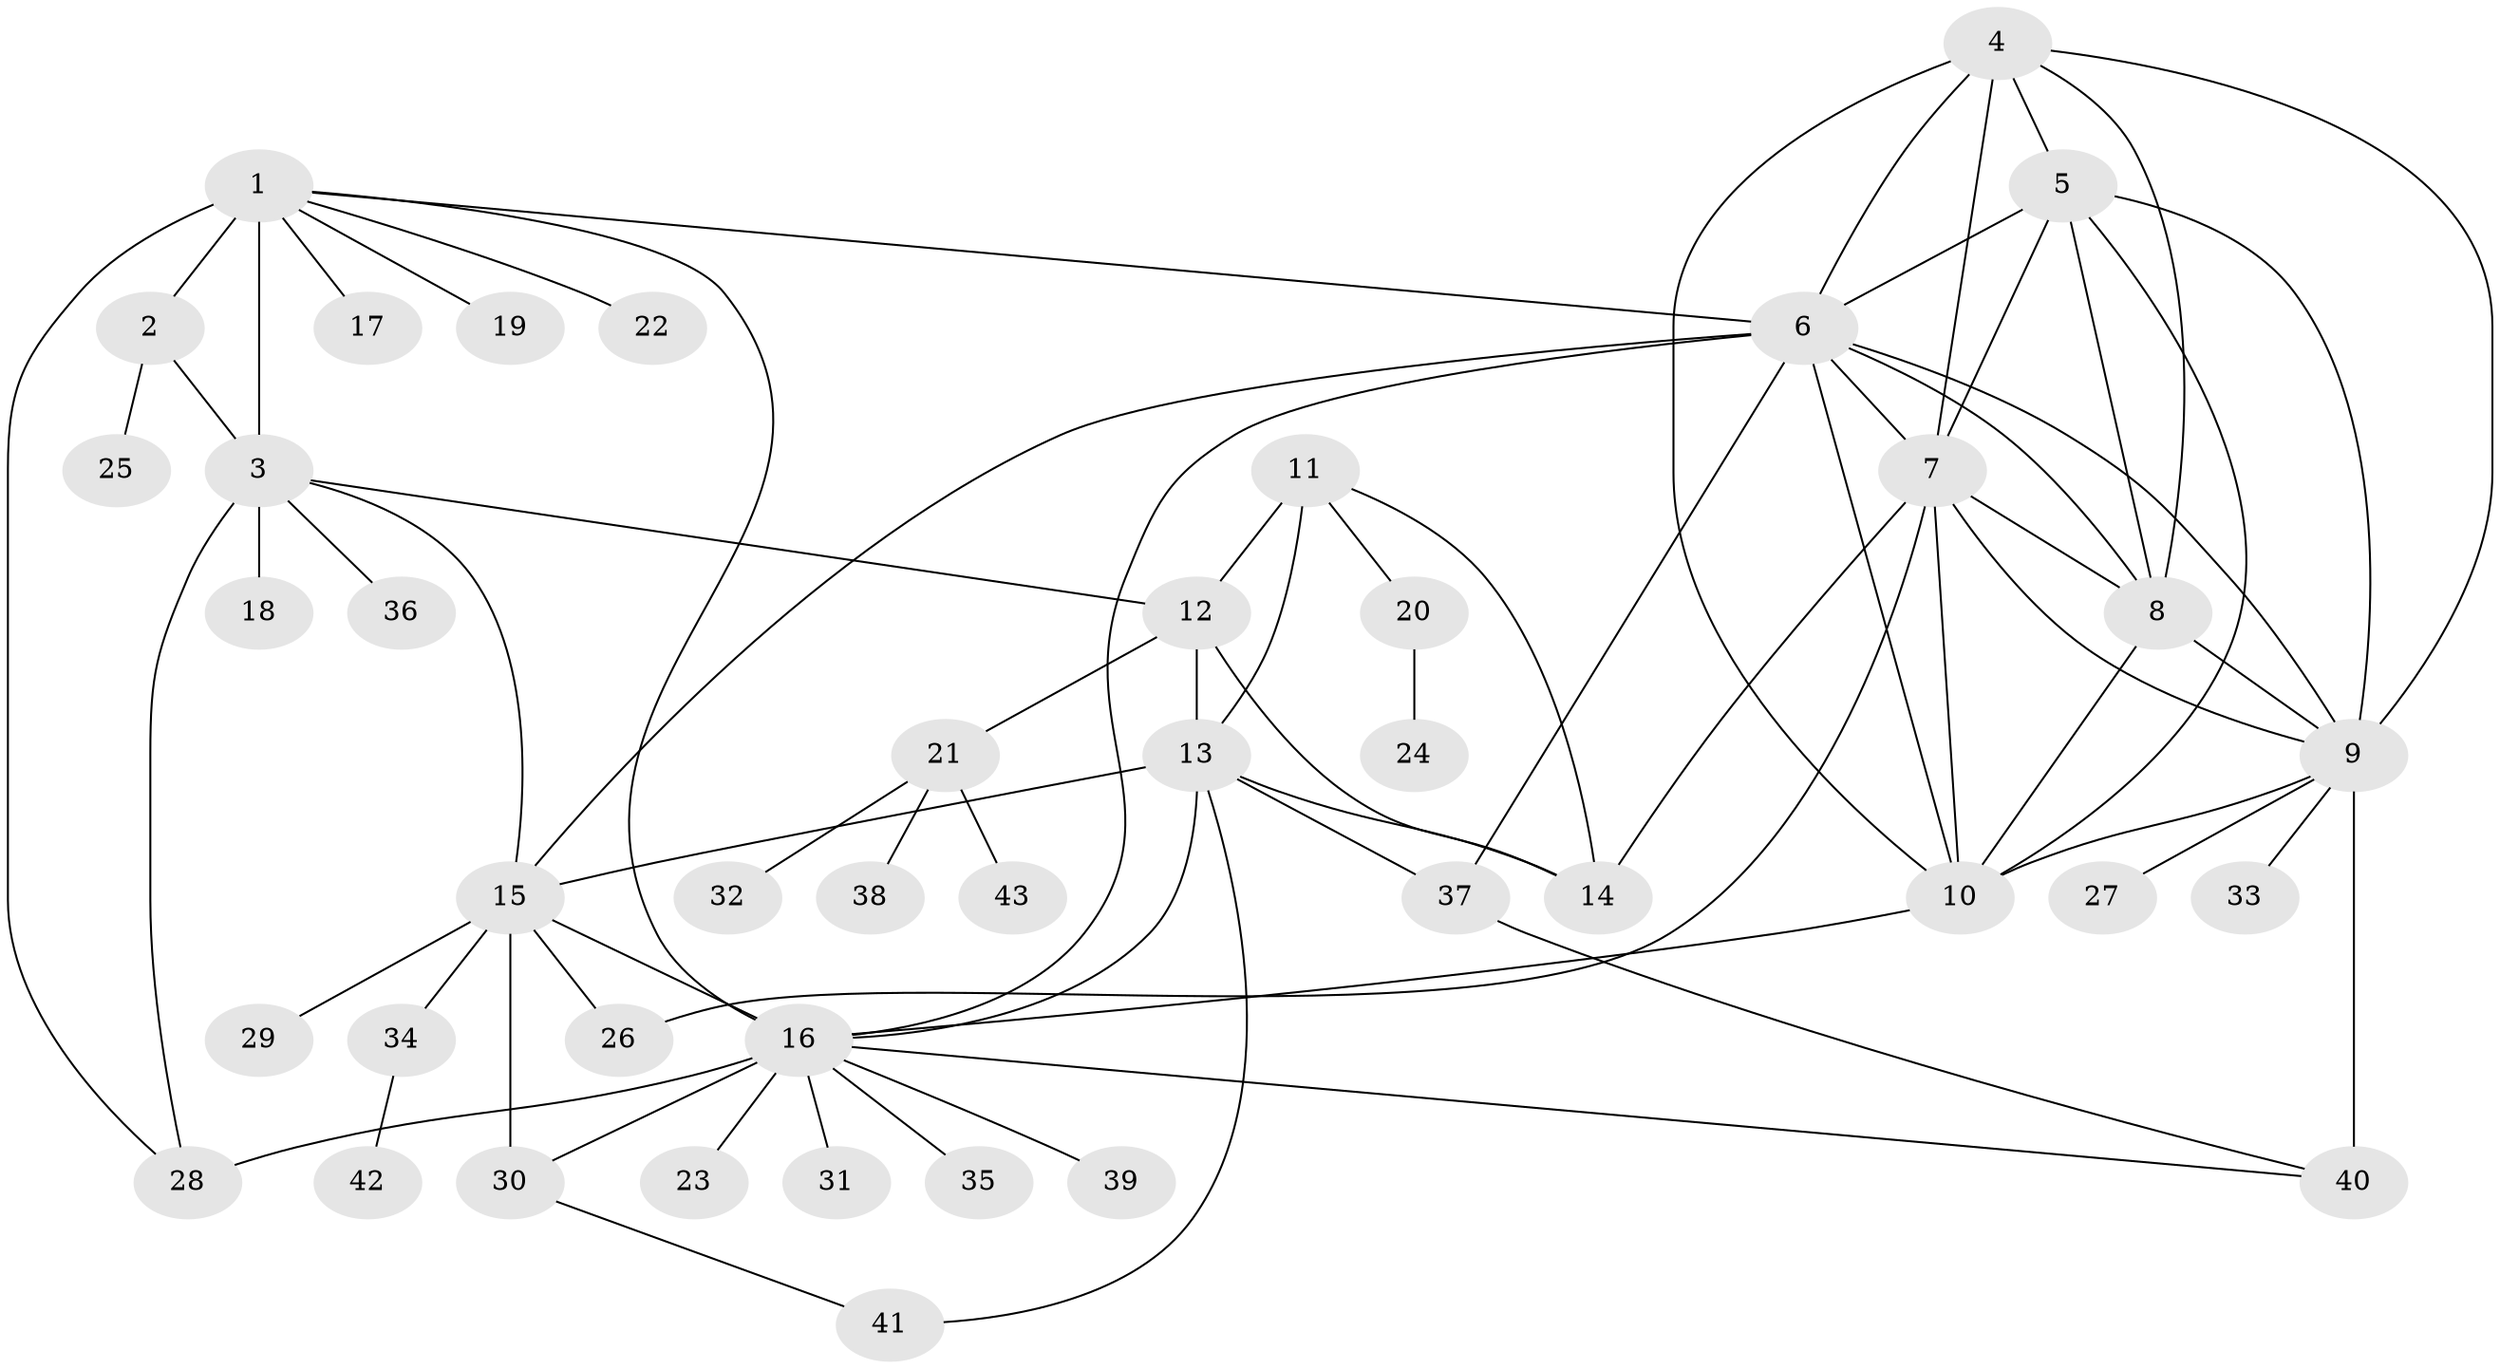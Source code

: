 // original degree distribution, {8: 0.05673758865248227, 9: 0.0425531914893617, 7: 0.06382978723404255, 13: 0.014184397163120567, 10: 0.014184397163120567, 14: 0.02127659574468085, 11: 0.028368794326241134, 6: 0.0070921985815602835, 2: 0.19148936170212766, 1: 0.524822695035461, 3: 0.028368794326241134, 5: 0.0070921985815602835}
// Generated by graph-tools (version 1.1) at 2025/52/03/04/25 22:52:11]
// undirected, 43 vertices, 76 edges
graph export_dot {
  node [color=gray90,style=filled];
  1;
  2;
  3;
  4;
  5;
  6;
  7;
  8;
  9;
  10;
  11;
  12;
  13;
  14;
  15;
  16;
  17;
  18;
  19;
  20;
  21;
  22;
  23;
  24;
  25;
  26;
  27;
  28;
  29;
  30;
  31;
  32;
  33;
  34;
  35;
  36;
  37;
  38;
  39;
  40;
  41;
  42;
  43;
  1 -- 2 [weight=5.0];
  1 -- 3 [weight=5.0];
  1 -- 6 [weight=1.0];
  1 -- 16 [weight=1.0];
  1 -- 17 [weight=1.0];
  1 -- 19 [weight=1.0];
  1 -- 22 [weight=1.0];
  1 -- 28 [weight=1.0];
  2 -- 3 [weight=1.0];
  2 -- 25 [weight=1.0];
  3 -- 12 [weight=1.0];
  3 -- 15 [weight=1.0];
  3 -- 18 [weight=1.0];
  3 -- 28 [weight=1.0];
  3 -- 36 [weight=1.0];
  4 -- 5 [weight=1.0];
  4 -- 6 [weight=1.0];
  4 -- 7 [weight=1.0];
  4 -- 8 [weight=1.0];
  4 -- 9 [weight=1.0];
  4 -- 10 [weight=1.0];
  5 -- 6 [weight=1.0];
  5 -- 7 [weight=1.0];
  5 -- 8 [weight=1.0];
  5 -- 9 [weight=1.0];
  5 -- 10 [weight=1.0];
  6 -- 7 [weight=1.0];
  6 -- 8 [weight=1.0];
  6 -- 9 [weight=1.0];
  6 -- 10 [weight=1.0];
  6 -- 15 [weight=1.0];
  6 -- 16 [weight=2.0];
  6 -- 37 [weight=2.0];
  7 -- 8 [weight=1.0];
  7 -- 9 [weight=1.0];
  7 -- 10 [weight=1.0];
  7 -- 14 [weight=1.0];
  7 -- 26 [weight=1.0];
  8 -- 9 [weight=1.0];
  8 -- 10 [weight=1.0];
  9 -- 10 [weight=1.0];
  9 -- 27 [weight=1.0];
  9 -- 33 [weight=1.0];
  9 -- 40 [weight=5.0];
  10 -- 16 [weight=1.0];
  11 -- 12 [weight=4.0];
  11 -- 13 [weight=4.0];
  11 -- 14 [weight=4.0];
  11 -- 20 [weight=1.0];
  12 -- 13 [weight=1.0];
  12 -- 14 [weight=1.0];
  12 -- 21 [weight=1.0];
  13 -- 14 [weight=1.0];
  13 -- 15 [weight=2.0];
  13 -- 16 [weight=1.0];
  13 -- 37 [weight=1.0];
  13 -- 41 [weight=1.0];
  15 -- 16 [weight=1.0];
  15 -- 26 [weight=3.0];
  15 -- 29 [weight=1.0];
  15 -- 30 [weight=5.0];
  15 -- 34 [weight=1.0];
  16 -- 23 [weight=3.0];
  16 -- 28 [weight=2.0];
  16 -- 30 [weight=1.0];
  16 -- 31 [weight=1.0];
  16 -- 35 [weight=1.0];
  16 -- 39 [weight=1.0];
  16 -- 40 [weight=1.0];
  20 -- 24 [weight=1.0];
  21 -- 32 [weight=1.0];
  21 -- 38 [weight=1.0];
  21 -- 43 [weight=1.0];
  30 -- 41 [weight=1.0];
  34 -- 42 [weight=1.0];
  37 -- 40 [weight=1.0];
}
